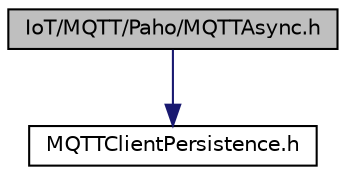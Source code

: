 digraph "IoT/MQTT/Paho/MQTTAsync.h"
{
 // LATEX_PDF_SIZE
  edge [fontname="Helvetica",fontsize="10",labelfontname="Helvetica",labelfontsize="10"];
  node [fontname="Helvetica",fontsize="10",shape=record];
  Node1 [label="IoT/MQTT/Paho/MQTTAsync.h",height=0.2,width=0.4,color="black", fillcolor="grey75", style="filled", fontcolor="black",tooltip=" "];
  Node1 -> Node2 [color="midnightblue",fontsize="10",style="solid",fontname="Helvetica"];
  Node2 [label="MQTTClientPersistence.h",height=0.2,width=0.4,color="black", fillcolor="white", style="filled",URL="$MQTTClientPersistence_8h.html",tooltip="This structure represents a persistent data store, used to store outbound and inbound messages,..."];
}
